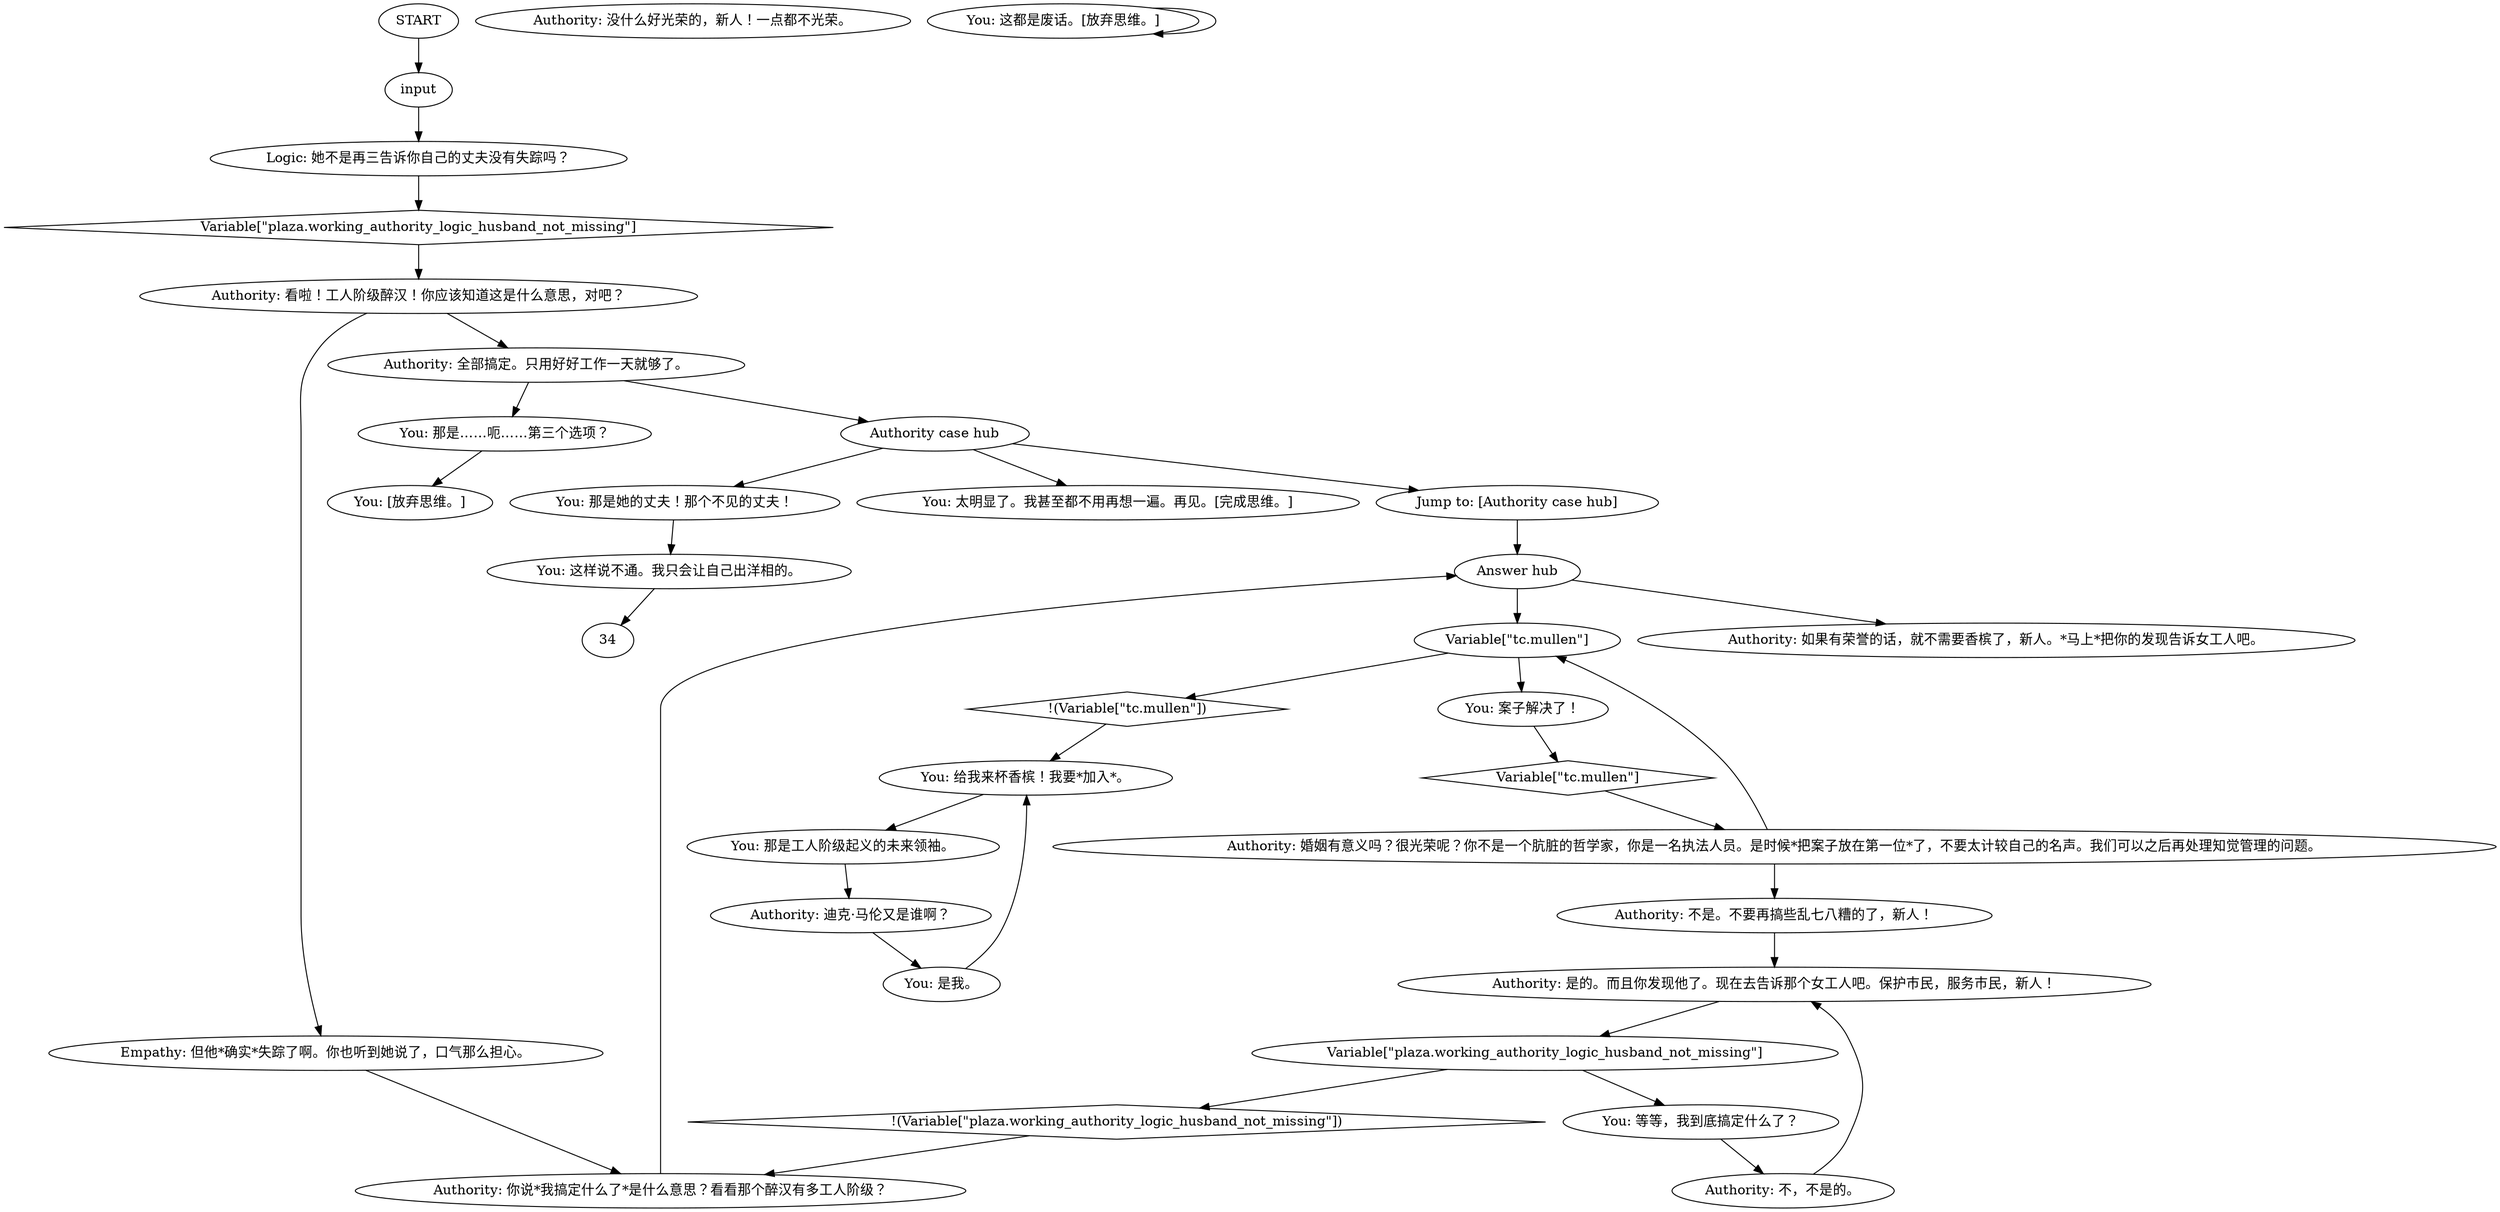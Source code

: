 # PLAZA ORB / working class husband
# AUTHORITY: It's a working class woman's drunk husband.
# ==================================================
digraph G {
	  0 [label="START"];
	  1 [label="input"];
	  2 [label="You: 那是她的丈夫！那个不见的丈夫！"];
	  3 [label="You: 是我。"];
	  4 [label="Authority: 没什么好光荣的，新人！一点都不光荣。"];
	  5 [label="You: 这都是废话。[放弃思维。]"];
	  6 [label="Authority: 不是。不要再搞些乱七八糟的了，新人！"];
	  7 [label="You: [放弃思维。]"];
	  8 [label="Authority: 全部搞定。只用好好工作一天就够了。"];
	  9 [label="You: 给我来杯香槟！我要*加入*。"];
	  10 [label="Variable[\"tc.mullen\"]"];
	  11 [label="Variable[\"tc.mullen\"]", shape=diamond];
	  12 [label="!(Variable[\"tc.mullen\"])", shape=diamond];
	  13 [label="You: 案子解决了！"];
	  14 [label="Empathy: 但他*确实*失踪了啊。你也听到她说了，口气那么担心。"];
	  15 [label="Authority: 看啦！工人阶级醉汉！你应该知道这是什么意思，对吧？"];
	  16 [label="Logic: 她不是再三告诉你自己的丈夫没有失踪吗？"];
	  17 [label="Variable[\"plaza.working_authority_logic_husband_not_missing\"]"];
	  18 [label="Variable[\"plaza.working_authority_logic_husband_not_missing\"]", shape=diamond];
	  19 [label="!(Variable[\"plaza.working_authority_logic_husband_not_missing\"])", shape=diamond];
	  20 [label="You: 等等，我到底搞定什么了？"];
	  21 [label="You: 那是……呃……第三个选项？"];
	  22 [label="Jump to: [Authority case hub]"];
	  23 [label="Authority: 是的。而且你发现他了。现在去告诉那个女工人吧。保护市民，服务市民，新人！"];
	  24 [label="You: 这样说不通。我只会让自己出洋相的。"];
	  25 [label="Authority: 如果有荣誉的话，就不需要香槟了，新人。*马上*把你的发现告诉女工人吧。"];
	  26 [label="You: 那是工人阶级起义的未来领袖。"];
	  27 [label="You: 太明显了。我甚至都不用再想一遍。再见。[完成思维。]"];
	  28 [label="Authority case hub"];
	  29 [label="Answer hub"];
	  30 [label="Authority: 你说*我搞定什么了*是什么意思？看看那个醉汉有多工人阶级？"];
	  31 [label="Authority: 不，不是的。"];
	  32 [label="Authority: 迪克·马伦又是谁啊？"];
	  33 [label="Authority: 婚姻有意义吗？很光荣呢？你不是一个肮脏的哲学家，你是一名执法人员。是时候*把案子放在第一位*了，不要太计较自己的名声。我们可以之后再处理知觉管理的问题。"];
	  0 -> 1
	  1 -> 16
	  2 -> 24
	  3 -> 9
	  5 -> 5
	  6 -> 23
	  8 -> 28
	  8 -> 21
	  9 -> 26
	  10 -> 12
	  10 -> 13
	  11 -> 33
	  12 -> 9
	  13 -> 11
	  14 -> 30
	  15 -> 8
	  15 -> 14
	  16 -> 18
	  17 -> 19
	  17 -> 20
	  18 -> 15
	  19 -> 30
	  20 -> 31
	  21 -> 7
	  22 -> 29
	  23 -> 17
	  24 -> 34
	  26 -> 32
	  28 -> 2
	  28 -> 27
	  28 -> 22
	  29 -> 25
	  29 -> 10
	  30 -> 29
	  31 -> 23
	  32 -> 3
	  33 -> 10
	  33 -> 6
}


